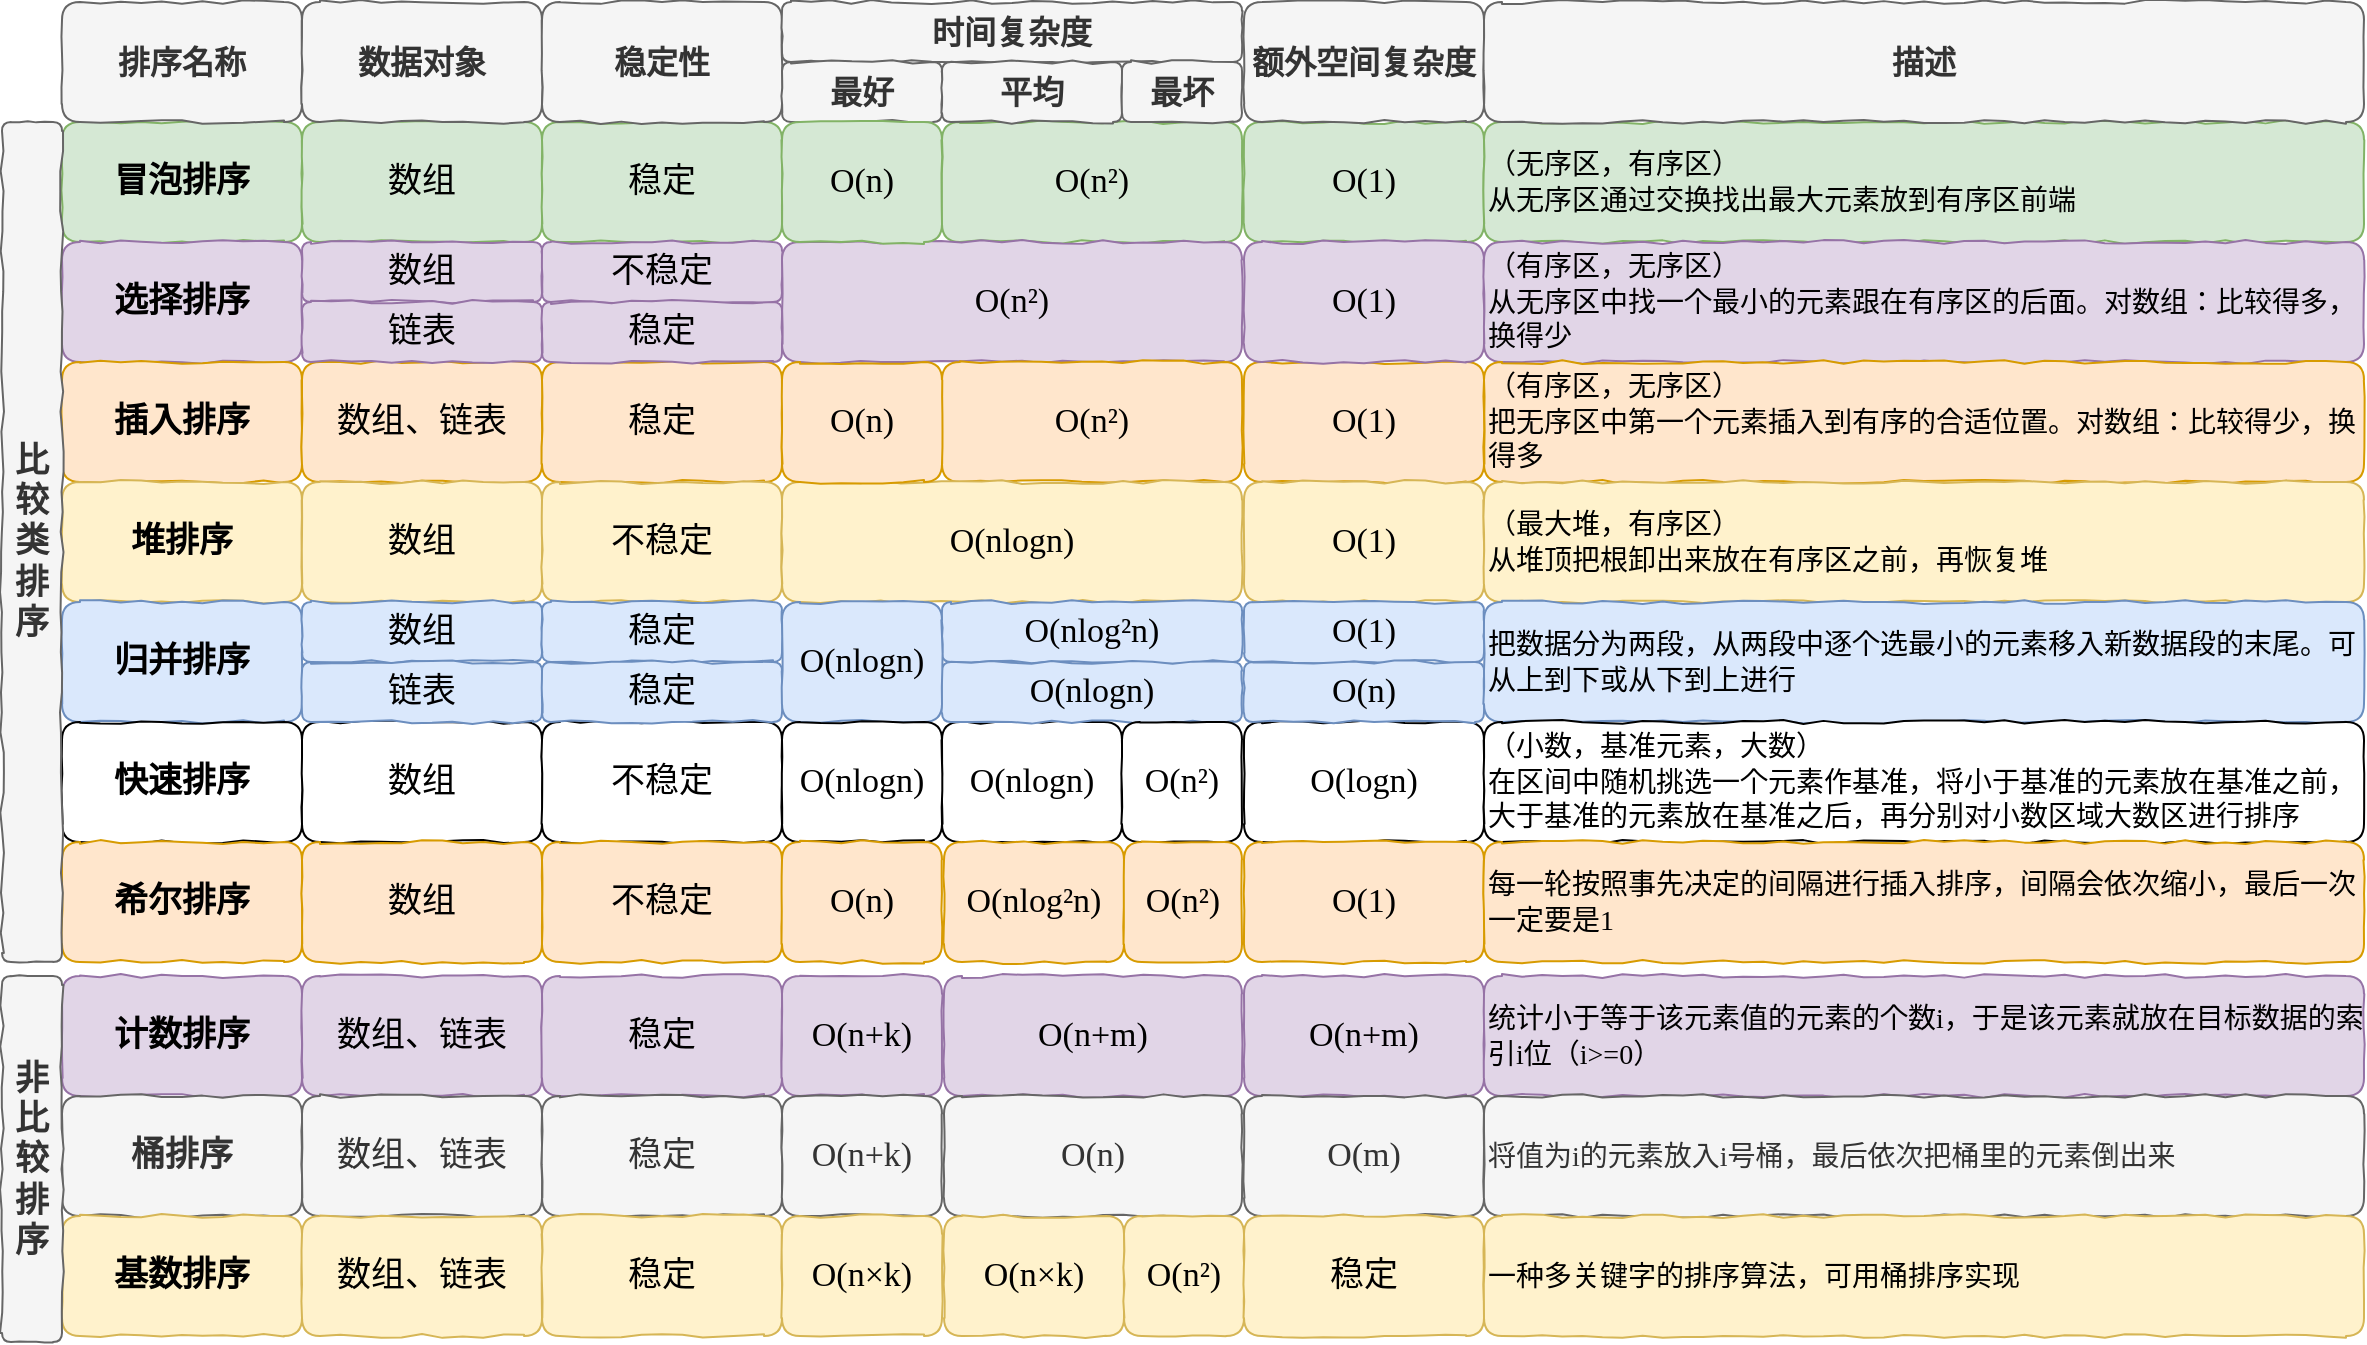 <mxfile version="14.5.1" type="device"><diagram id="xVH285wSVXMirmRZ-z-4" name="第 1 页"><mxGraphModel dx="1086" dy="806" grid="1" gridSize="10" guides="1" tooltips="1" connect="1" arrows="1" fold="1" page="1" pageScale="1" pageWidth="827" pageHeight="1169" math="0" shadow="0"><root><mxCell id="0"/><mxCell id="1" parent="0"/><mxCell id="cfHW7JqLvH7vje2t_njb-8" value="&lt;font style=&quot;font-size: 17px&quot; face=&quot;Comic Sans MS&quot;&gt;&lt;b&gt;冒泡排序&lt;/b&gt;&lt;/font&gt;" style="rounded=1;whiteSpace=wrap;html=1;comic=1;fillColor=#d5e8d4;strokeColor=#82b366;" parent="1" vertex="1"><mxGeometry x="220" y="420" width="120" height="60" as="geometry"/></mxCell><mxCell id="cfHW7JqLvH7vje2t_njb-15" value="&lt;font style=&quot;font-size: 17px&quot; face=&quot;Comic Sans MS&quot;&gt;&lt;b&gt;选择排序&lt;/b&gt;&lt;/font&gt;" style="rounded=1;whiteSpace=wrap;html=1;comic=1;fillColor=#e1d5e7;strokeColor=#9673a6;" parent="1" vertex="1"><mxGeometry x="220" y="480" width="120" height="60" as="geometry"/></mxCell><mxCell id="cfHW7JqLvH7vje2t_njb-16" value="&lt;font style=&quot;font-size: 17px&quot; face=&quot;Comic Sans MS&quot;&gt;&lt;b&gt;插入排序&lt;/b&gt;&lt;/font&gt;" style="rounded=1;whiteSpace=wrap;html=1;comic=1;fillColor=#ffe6cc;strokeColor=#d79b00;" parent="1" vertex="1"><mxGeometry x="220" y="540" width="120" height="60" as="geometry"/></mxCell><mxCell id="cfHW7JqLvH7vje2t_njb-17" value="&lt;font style=&quot;font-size: 17px&quot; face=&quot;Comic Sans MS&quot;&gt;&lt;b&gt;堆排序&lt;/b&gt;&lt;/font&gt;" style="rounded=1;whiteSpace=wrap;html=1;comic=1;fillColor=#fff2cc;strokeColor=#d6b656;" parent="1" vertex="1"><mxGeometry x="220" y="600" width="120" height="60" as="geometry"/></mxCell><mxCell id="cfHW7JqLvH7vje2t_njb-18" value="&lt;font style=&quot;font-size: 17px&quot; face=&quot;Comic Sans MS&quot;&gt;&lt;b&gt;归并排序&lt;/b&gt;&lt;/font&gt;" style="rounded=1;whiteSpace=wrap;html=1;comic=1;fillColor=#dae8fc;strokeColor=#6c8ebf;" parent="1" vertex="1"><mxGeometry x="220" y="660" width="120" height="60" as="geometry"/></mxCell><mxCell id="cfHW7JqLvH7vje2t_njb-19" value="&lt;font style=&quot;font-size: 17px&quot; face=&quot;Comic Sans MS&quot;&gt;&lt;b&gt;快速排序&lt;/b&gt;&lt;/font&gt;" style="rounded=1;whiteSpace=wrap;html=1;comic=1;" parent="1" vertex="1"><mxGeometry x="220" y="720" width="120" height="60" as="geometry"/></mxCell><mxCell id="cfHW7JqLvH7vje2t_njb-20" value="&lt;font style=&quot;font-size: 17px&quot; face=&quot;Comic Sans MS&quot;&gt;&lt;b&gt;希尔排序&lt;/b&gt;&lt;/font&gt;" style="rounded=1;whiteSpace=wrap;html=1;comic=1;fillColor=#ffe6cc;strokeColor=#d79b00;" parent="1" vertex="1"><mxGeometry x="220" y="780" width="120" height="60" as="geometry"/></mxCell><mxCell id="cfHW7JqLvH7vje2t_njb-21" value="&lt;font style=&quot;font-size: 17px&quot; face=&quot;Comic Sans MS&quot;&gt;&lt;b&gt;计数排序&lt;/b&gt;&lt;/font&gt;" style="rounded=1;whiteSpace=wrap;html=1;comic=1;fillColor=#e1d5e7;strokeColor=#9673a6;" parent="1" vertex="1"><mxGeometry x="220" y="847" width="120" height="60" as="geometry"/></mxCell><mxCell id="cfHW7JqLvH7vje2t_njb-22" value="&lt;font style=&quot;font-size: 17px&quot; face=&quot;Comic Sans MS&quot;&gt;&lt;b&gt;桶排序&lt;/b&gt;&lt;/font&gt;" style="rounded=1;whiteSpace=wrap;html=1;comic=1;fillColor=#f5f5f5;strokeColor=#666666;fontColor=#333333;" parent="1" vertex="1"><mxGeometry x="220" y="907" width="120" height="60" as="geometry"/></mxCell><mxCell id="cfHW7JqLvH7vje2t_njb-23" value="&lt;font style=&quot;font-size: 17px&quot; face=&quot;Comic Sans MS&quot;&gt;&lt;b&gt;基数排序&lt;/b&gt;&lt;/font&gt;" style="rounded=1;whiteSpace=wrap;html=1;comic=1;fillColor=#fff2cc;strokeColor=#d6b656;" parent="1" vertex="1"><mxGeometry x="220" y="967" width="120" height="60" as="geometry"/></mxCell><mxCell id="cfHW7JqLvH7vje2t_njb-24" value="&lt;font style=&quot;font-size: 17px&quot; face=&quot;Comic Sans MS&quot;&gt;&lt;span&gt;数组&lt;/span&gt;&lt;/font&gt;" style="rounded=1;whiteSpace=wrap;html=1;fillColor=#d5e8d4;strokeColor=#82b366;comic=1;fontStyle=0" parent="1" vertex="1"><mxGeometry x="340" y="420" width="120" height="60" as="geometry"/></mxCell><mxCell id="cfHW7JqLvH7vje2t_njb-25" value="&lt;font style=&quot;font-size: 17px&quot; face=&quot;Comic Sans MS&quot;&gt;&lt;span&gt;数组&lt;/span&gt;&lt;/font&gt;" style="rounded=1;whiteSpace=wrap;html=1;fillColor=#e1d5e7;strokeColor=#9673a6;comic=1;fontStyle=0" parent="1" vertex="1"><mxGeometry x="340" y="480" width="120" height="30" as="geometry"/></mxCell><mxCell id="cfHW7JqLvH7vje2t_njb-26" value="&lt;font style=&quot;font-size: 17px&quot; face=&quot;Comic Sans MS&quot;&gt;&lt;span&gt;数组、链表&lt;/span&gt;&lt;/font&gt;" style="rounded=1;whiteSpace=wrap;html=1;fillColor=#ffe6cc;strokeColor=#d79b00;comic=1;fontStyle=0" parent="1" vertex="1"><mxGeometry x="340" y="540" width="120" height="60" as="geometry"/></mxCell><mxCell id="cfHW7JqLvH7vje2t_njb-27" value="&lt;font style=&quot;font-size: 17px&quot; face=&quot;Comic Sans MS&quot;&gt;&lt;span&gt;数组&lt;/span&gt;&lt;/font&gt;" style="rounded=1;whiteSpace=wrap;html=1;fillColor=#fff2cc;strokeColor=#d6b656;comic=1;fontStyle=0" parent="1" vertex="1"><mxGeometry x="340" y="600" width="120" height="60" as="geometry"/></mxCell><mxCell id="cfHW7JqLvH7vje2t_njb-28" value="&lt;font style=&quot;font-size: 17px&quot; face=&quot;Comic Sans MS&quot;&gt;&lt;span&gt;数组&lt;/span&gt;&lt;/font&gt;" style="rounded=1;whiteSpace=wrap;html=1;fillColor=#dae8fc;strokeColor=#6c8ebf;comic=1;fontStyle=0" parent="1" vertex="1"><mxGeometry x="340" y="660" width="120" height="30" as="geometry"/></mxCell><mxCell id="cfHW7JqLvH7vje2t_njb-29" value="&lt;font style=&quot;font-size: 17px&quot; face=&quot;Comic Sans MS&quot;&gt;&lt;span&gt;数组&lt;/span&gt;&lt;/font&gt;" style="rounded=1;whiteSpace=wrap;html=1;comic=1;fontStyle=0" parent="1" vertex="1"><mxGeometry x="340" y="720" width="120" height="60" as="geometry"/></mxCell><mxCell id="cfHW7JqLvH7vje2t_njb-30" value="&lt;font style=&quot;font-size: 17px&quot; face=&quot;Comic Sans MS&quot;&gt;&lt;span&gt;数组&lt;/span&gt;&lt;/font&gt;" style="rounded=1;whiteSpace=wrap;html=1;fillColor=#ffe6cc;strokeColor=#d79b00;comic=1;fontStyle=0" parent="1" vertex="1"><mxGeometry x="340" y="780" width="120" height="60" as="geometry"/></mxCell><mxCell id="cfHW7JqLvH7vje2t_njb-31" value="&lt;span style=&quot;font-family: &amp;#34;comic sans ms&amp;#34; ; font-size: 17px&quot;&gt;数组、链表&lt;/span&gt;" style="rounded=1;whiteSpace=wrap;html=1;fillColor=#e1d5e7;strokeColor=#9673a6;comic=1;fontStyle=0" parent="1" vertex="1"><mxGeometry x="340" y="847" width="120" height="60" as="geometry"/></mxCell><mxCell id="cfHW7JqLvH7vje2t_njb-32" value="&lt;span style=&quot;font-family: &amp;#34;comic sans ms&amp;#34; ; font-size: 17px&quot;&gt;数组、链表&lt;/span&gt;" style="rounded=1;whiteSpace=wrap;html=1;fillColor=#f5f5f5;strokeColor=#666666;comic=1;fontStyle=0;fontColor=#333333;" parent="1" vertex="1"><mxGeometry x="340" y="907" width="120" height="60" as="geometry"/></mxCell><mxCell id="cfHW7JqLvH7vje2t_njb-33" value="&lt;span style=&quot;font-family: &amp;#34;comic sans ms&amp;#34; ; font-size: 17px&quot;&gt;数组、链表&lt;/span&gt;" style="rounded=1;whiteSpace=wrap;html=1;fillColor=#fff2cc;strokeColor=#d6b656;comic=1;fontStyle=0" parent="1" vertex="1"><mxGeometry x="340" y="967" width="120" height="60" as="geometry"/></mxCell><mxCell id="cfHW7JqLvH7vje2t_njb-34" value="&lt;font style=&quot;font-size: 17px&quot; face=&quot;Comic Sans MS&quot;&gt;&lt;span&gt;链表&lt;/span&gt;&lt;/font&gt;" style="rounded=1;whiteSpace=wrap;html=1;fillColor=#e1d5e7;strokeColor=#9673a6;comic=1;fontStyle=0" parent="1" vertex="1"><mxGeometry x="340" y="510" width="120" height="30" as="geometry"/></mxCell><mxCell id="cfHW7JqLvH7vje2t_njb-35" value="&lt;font style=&quot;font-size: 17px&quot; face=&quot;Comic Sans MS&quot;&gt;&lt;span&gt;链表&lt;/span&gt;&lt;/font&gt;" style="rounded=1;whiteSpace=wrap;html=1;fillColor=#dae8fc;strokeColor=#6c8ebf;comic=1;fontStyle=0" parent="1" vertex="1"><mxGeometry x="340" y="690" width="120" height="30" as="geometry"/></mxCell><mxCell id="cfHW7JqLvH7vje2t_njb-36" value="&lt;font style=&quot;font-size: 17px&quot; face=&quot;Comic Sans MS&quot;&gt;&lt;span&gt;稳定&lt;/span&gt;&lt;/font&gt;" style="rounded=1;whiteSpace=wrap;html=1;fillColor=#d5e8d4;strokeColor=#82b366;comic=1;fontStyle=0" parent="1" vertex="1"><mxGeometry x="460" y="420" width="120" height="60" as="geometry"/></mxCell><mxCell id="cfHW7JqLvH7vje2t_njb-37" value="&lt;font style=&quot;font-size: 17px&quot; face=&quot;Comic Sans MS&quot;&gt;&lt;span&gt;不稳定&lt;/span&gt;&lt;/font&gt;" style="rounded=1;whiteSpace=wrap;html=1;fillColor=#e1d5e7;strokeColor=#9673a6;comic=1;fontStyle=0" parent="1" vertex="1"><mxGeometry x="460" y="480" width="120" height="30" as="geometry"/></mxCell><mxCell id="cfHW7JqLvH7vje2t_njb-38" value="&lt;span style=&quot;font-family: &amp;#34;comic sans ms&amp;#34; ; font-size: 17px&quot;&gt;稳定&lt;/span&gt;" style="rounded=1;whiteSpace=wrap;html=1;fillColor=#ffe6cc;strokeColor=#d79b00;comic=1;fontStyle=0" parent="1" vertex="1"><mxGeometry x="460" y="540" width="120" height="60" as="geometry"/></mxCell><mxCell id="cfHW7JqLvH7vje2t_njb-39" value="&lt;span style=&quot;font-family: &amp;#34;comic sans ms&amp;#34; ; font-size: 17px&quot;&gt;不稳定&lt;/span&gt;" style="rounded=1;whiteSpace=wrap;html=1;fillColor=#fff2cc;strokeColor=#d6b656;comic=1;fontStyle=0" parent="1" vertex="1"><mxGeometry x="460" y="600" width="120" height="60" as="geometry"/></mxCell><mxCell id="cfHW7JqLvH7vje2t_njb-40" value="&lt;span style=&quot;font-family: &amp;#34;comic sans ms&amp;#34; ; font-size: 17px&quot;&gt;稳定&lt;/span&gt;" style="rounded=1;whiteSpace=wrap;html=1;fillColor=#dae8fc;strokeColor=#6c8ebf;comic=1;fontStyle=0" parent="1" vertex="1"><mxGeometry x="460" y="660" width="120" height="30" as="geometry"/></mxCell><mxCell id="cfHW7JqLvH7vje2t_njb-41" value="&lt;span style=&quot;font-family: &amp;#34;comic sans ms&amp;#34; ; font-size: 17px&quot;&gt;不稳定&lt;/span&gt;" style="rounded=1;whiteSpace=wrap;html=1;comic=1;fontStyle=0" parent="1" vertex="1"><mxGeometry x="460" y="720" width="120" height="60" as="geometry"/></mxCell><mxCell id="cfHW7JqLvH7vje2t_njb-42" value="&lt;span style=&quot;font-family: &amp;#34;comic sans ms&amp;#34; ; font-size: 17px&quot;&gt;不稳定&lt;/span&gt;" style="rounded=1;whiteSpace=wrap;html=1;fillColor=#ffe6cc;strokeColor=#d79b00;comic=1;fontStyle=0" parent="1" vertex="1"><mxGeometry x="460" y="780" width="120" height="60" as="geometry"/></mxCell><mxCell id="cfHW7JqLvH7vje2t_njb-43" value="&lt;span style=&quot;font-family: &amp;#34;comic sans ms&amp;#34; ; font-size: 17px&quot;&gt;稳定&lt;/span&gt;" style="rounded=1;whiteSpace=wrap;html=1;fillColor=#e1d5e7;strokeColor=#9673a6;comic=1;fontStyle=0" parent="1" vertex="1"><mxGeometry x="460" y="847" width="120" height="60" as="geometry"/></mxCell><mxCell id="cfHW7JqLvH7vje2t_njb-44" value="&lt;span style=&quot;font-family: &amp;#34;comic sans ms&amp;#34; ; font-size: 17px&quot;&gt;稳定&lt;/span&gt;" style="rounded=1;whiteSpace=wrap;html=1;fillColor=#f5f5f5;strokeColor=#666666;comic=1;fontStyle=0;fontColor=#333333;" parent="1" vertex="1"><mxGeometry x="460" y="907" width="120" height="60" as="geometry"/></mxCell><mxCell id="cfHW7JqLvH7vje2t_njb-45" value="&lt;span style=&quot;font-family: &amp;#34;comic sans ms&amp;#34; ; font-size: 17px&quot;&gt;稳定&lt;/span&gt;" style="rounded=1;whiteSpace=wrap;html=1;fillColor=#fff2cc;strokeColor=#d6b656;comic=1;fontStyle=0" parent="1" vertex="1"><mxGeometry x="460" y="967" width="120" height="60" as="geometry"/></mxCell><mxCell id="cfHW7JqLvH7vje2t_njb-46" value="&lt;font style=&quot;font-size: 17px&quot; face=&quot;Comic Sans MS&quot;&gt;&lt;span&gt;稳定&lt;/span&gt;&lt;/font&gt;" style="rounded=1;whiteSpace=wrap;html=1;fillColor=#e1d5e7;strokeColor=#9673a6;comic=1;fontStyle=0" parent="1" vertex="1"><mxGeometry x="460" y="510" width="120" height="30" as="geometry"/></mxCell><mxCell id="cfHW7JqLvH7vje2t_njb-47" value="&lt;span style=&quot;font-family: &amp;#34;comic sans ms&amp;#34; ; font-size: 17px&quot;&gt;稳定&lt;/span&gt;" style="rounded=1;whiteSpace=wrap;html=1;fillColor=#dae8fc;strokeColor=#6c8ebf;comic=1;fontStyle=0" parent="1" vertex="1"><mxGeometry x="460" y="690" width="120" height="30" as="geometry"/></mxCell><mxCell id="cfHW7JqLvH7vje2t_njb-48" value="&lt;font style=&quot;font-size: 17px&quot; face=&quot;Comic Sans MS&quot;&gt;&lt;span&gt;O(n²)&lt;/span&gt;&lt;/font&gt;" style="rounded=1;whiteSpace=wrap;html=1;fillColor=#d5e8d4;strokeColor=#82b366;comic=1;fontStyle=0" parent="1" vertex="1"><mxGeometry x="660" y="420" width="150" height="60" as="geometry"/></mxCell><mxCell id="cfHW7JqLvH7vje2t_njb-49" value="&lt;span style=&quot;font-family: &amp;#34;comic sans ms&amp;#34; ; font-size: 17px&quot;&gt;O(n²)&lt;/span&gt;" style="rounded=1;whiteSpace=wrap;html=1;fillColor=#e1d5e7;strokeColor=#9673a6;comic=1;fontStyle=0" parent="1" vertex="1"><mxGeometry x="580" y="480" width="230" height="60" as="geometry"/></mxCell><mxCell id="cfHW7JqLvH7vje2t_njb-50" value="&lt;span style=&quot;font-family: &amp;#34;comic sans ms&amp;#34; ; font-size: 17px&quot;&gt;O(n²)&lt;/span&gt;" style="rounded=1;whiteSpace=wrap;html=1;fillColor=#ffe6cc;strokeColor=#d79b00;comic=1;fontStyle=0" parent="1" vertex="1"><mxGeometry x="660" y="540" width="150" height="60" as="geometry"/></mxCell><mxCell id="cfHW7JqLvH7vje2t_njb-51" value="&lt;span style=&quot;font-family: &amp;#34;comic sans ms&amp;#34; ; font-size: 17px&quot;&gt;O(nlogn)&lt;/span&gt;" style="rounded=1;whiteSpace=wrap;html=1;fillColor=#fff2cc;strokeColor=#d6b656;comic=1;fontStyle=0" parent="1" vertex="1"><mxGeometry x="580" y="600" width="230" height="60" as="geometry"/></mxCell><mxCell id="cfHW7JqLvH7vje2t_njb-53" value="&lt;span style=&quot;font-family: &amp;#34;comic sans ms&amp;#34; ; font-size: 17px&quot;&gt;O(nlogn)&lt;/span&gt;" style="rounded=1;whiteSpace=wrap;html=1;comic=1;fontStyle=0" parent="1" vertex="1"><mxGeometry x="660" y="720" width="90" height="60" as="geometry"/></mxCell><mxCell id="cfHW7JqLvH7vje2t_njb-55" value="&lt;span style=&quot;font-family: &amp;#34;comic sans ms&amp;#34; ; font-size: 17px&quot;&gt;O(n+m)&lt;/span&gt;" style="rounded=1;whiteSpace=wrap;html=1;fillColor=#e1d5e7;strokeColor=#9673a6;comic=1;fontStyle=0" parent="1" vertex="1"><mxGeometry x="661" y="847" width="149" height="60" as="geometry"/></mxCell><mxCell id="cfHW7JqLvH7vje2t_njb-56" value="&lt;span style=&quot;font-family: &amp;#34;comic sans ms&amp;#34; ; font-size: 17px&quot;&gt;O(n)&lt;/span&gt;" style="rounded=1;whiteSpace=wrap;html=1;fillColor=#f5f5f5;strokeColor=#666666;comic=1;fontStyle=0;fontColor=#333333;" parent="1" vertex="1"><mxGeometry x="661" y="907" width="149" height="60" as="geometry"/></mxCell><mxCell id="cfHW7JqLvH7vje2t_njb-57" value="&lt;span style=&quot;font-family: &amp;#34;comic sans ms&amp;#34; ; font-size: 17px&quot;&gt;O(&lt;/span&gt;&lt;span style=&quot;font-family: &amp;#34;comic sans ms&amp;#34; ; font-size: 17px&quot;&gt;n&lt;/span&gt;&lt;span style=&quot;font-family: &amp;#34;comic sans ms&amp;#34; ; font-size: 17px&quot;&gt;×&lt;/span&gt;&lt;span style=&quot;font-family: &amp;#34;comic sans ms&amp;#34; ; font-size: 17px&quot;&gt;k&lt;/span&gt;&lt;span style=&quot;font-family: &amp;#34;comic sans ms&amp;#34; ; font-size: 17px&quot;&gt;)&lt;/span&gt;" style="rounded=1;whiteSpace=wrap;html=1;fillColor=#fff2cc;strokeColor=#d6b656;comic=1;fontStyle=0" parent="1" vertex="1"><mxGeometry x="661" y="967" width="90" height="60" as="geometry"/></mxCell><mxCell id="cfHW7JqLvH7vje2t_njb-58" value="&lt;span style=&quot;font-family: &amp;#34;comic sans ms&amp;#34; ; font-size: 17px&quot;&gt;O(nlog²n)&lt;/span&gt;" style="rounded=1;whiteSpace=wrap;html=1;fillColor=#dae8fc;strokeColor=#6c8ebf;comic=1;fontStyle=0" parent="1" vertex="1"><mxGeometry x="660" y="660" width="150" height="30" as="geometry"/></mxCell><mxCell id="cfHW7JqLvH7vje2t_njb-59" value="&lt;span style=&quot;font-family: &amp;#34;comic sans ms&amp;#34; ; font-size: 17px&quot;&gt;O(nlogn)&lt;/span&gt;" style="rounded=1;whiteSpace=wrap;html=1;fillColor=#dae8fc;strokeColor=#6c8ebf;comic=1;fontStyle=0" parent="1" vertex="1"><mxGeometry x="660" y="690" width="150" height="30" as="geometry"/></mxCell><mxCell id="cfHW7JqLvH7vje2t_njb-60" value="&lt;span style=&quot;font-family: &amp;#34;comic sans ms&amp;#34; ; font-size: 17px&quot;&gt;O(n²)&lt;/span&gt;" style="rounded=1;whiteSpace=wrap;html=1;comic=1;fontStyle=0" parent="1" vertex="1"><mxGeometry x="750" y="720" width="60" height="60" as="geometry"/></mxCell><mxCell id="cfHW7JqLvH7vje2t_njb-61" value="&lt;span style=&quot;font-family: &amp;#34;comic sans ms&amp;#34; ; font-size: 17px&quot;&gt;O(nlog²n)&lt;/span&gt;" style="rounded=1;whiteSpace=wrap;html=1;fillColor=#ffe6cc;strokeColor=#d79b00;comic=1;fontStyle=0" parent="1" vertex="1"><mxGeometry x="661" y="780" width="90" height="60" as="geometry"/></mxCell><mxCell id="cfHW7JqLvH7vje2t_njb-62" value="&lt;span style=&quot;font-family: &amp;#34;comic sans ms&amp;#34; ; font-size: 17px&quot;&gt;O(n²)&lt;/span&gt;" style="rounded=1;whiteSpace=wrap;html=1;fillColor=#ffe6cc;strokeColor=#d79b00;comic=1;fontStyle=0" parent="1" vertex="1"><mxGeometry x="751" y="780" width="59" height="60" as="geometry"/></mxCell><mxCell id="cfHW7JqLvH7vje2t_njb-63" value="&lt;span style=&quot;font-family: &amp;#34;comic sans ms&amp;#34; ; font-size: 17px&quot;&gt;O(n²)&lt;/span&gt;" style="rounded=1;whiteSpace=wrap;html=1;fillColor=#fff2cc;strokeColor=#d6b656;comic=1;fontStyle=0" parent="1" vertex="1"><mxGeometry x="751" y="967" width="60" height="60" as="geometry"/></mxCell><mxCell id="cfHW7JqLvH7vje2t_njb-64" value="&lt;font face=&quot;Comic Sans MS&quot; style=&quot;font-size: 16px;&quot;&gt;&lt;span style=&quot;font-size: 16px;&quot;&gt;&lt;span style=&quot;font-size: 16px;&quot;&gt;排序名称&lt;/span&gt;&lt;/span&gt;&lt;/font&gt;" style="rounded=1;whiteSpace=wrap;html=1;fillColor=#f5f5f5;strokeColor=#666666;comic=1;fontStyle=1;fontSize=16;fontColor=#333333;" parent="1" vertex="1"><mxGeometry x="220" y="360" width="120" height="60" as="geometry"/></mxCell><mxCell id="cfHW7JqLvH7vje2t_njb-65" value="&lt;font style=&quot;font-size: 16px;&quot; face=&quot;Comic Sans MS&quot;&gt;&lt;span style=&quot;font-size: 16px;&quot;&gt;数据对象&lt;/span&gt;&lt;/font&gt;" style="rounded=1;whiteSpace=wrap;html=1;fillColor=#f5f5f5;strokeColor=#666666;comic=1;fontStyle=1;fontSize=16;fontColor=#333333;" parent="1" vertex="1"><mxGeometry x="340" y="360" width="120" height="60" as="geometry"/></mxCell><mxCell id="cfHW7JqLvH7vje2t_njb-66" value="&lt;font style=&quot;font-size: 16px;&quot; face=&quot;Comic Sans MS&quot;&gt;&lt;span style=&quot;font-size: 16px;&quot;&gt;稳定性&lt;/span&gt;&lt;/font&gt;" style="rounded=1;whiteSpace=wrap;html=1;fillColor=#f5f5f5;strokeColor=#666666;comic=1;fontStyle=1;fontSize=16;fontColor=#333333;" parent="1" vertex="1"><mxGeometry x="460" y="360" width="120" height="60" as="geometry"/></mxCell><mxCell id="cfHW7JqLvH7vje2t_njb-67" value="&lt;font style=&quot;font-size: 16px;&quot; face=&quot;Comic Sans MS&quot;&gt;&lt;span style=&quot;font-size: 16px;&quot;&gt;时间复杂度&lt;/span&gt;&lt;/font&gt;" style="rounded=1;whiteSpace=wrap;html=1;fillColor=#f5f5f5;strokeColor=#666666;comic=1;fontStyle=1;fontSize=16;fontColor=#333333;" parent="1" vertex="1"><mxGeometry x="580" y="360" width="230" height="30" as="geometry"/></mxCell><mxCell id="cfHW7JqLvH7vje2t_njb-68" value="&lt;font face=&quot;Comic Sans MS&quot; style=&quot;font-size: 16px;&quot;&gt;&lt;span style=&quot;font-size: 16px;&quot;&gt;最好&lt;/span&gt;&lt;/font&gt;" style="rounded=1;whiteSpace=wrap;html=1;fillColor=#f5f5f5;strokeColor=#666666;comic=1;fontStyle=1;fontSize=16;fontColor=#333333;" parent="1" vertex="1"><mxGeometry x="580" y="390" width="80" height="30" as="geometry"/></mxCell><mxCell id="cfHW7JqLvH7vje2t_njb-69" value="&lt;font face=&quot;Comic Sans MS&quot; style=&quot;font-size: 16px;&quot;&gt;&lt;span style=&quot;font-size: 16px;&quot;&gt;平均&lt;/span&gt;&lt;/font&gt;" style="rounded=1;whiteSpace=wrap;html=1;fillColor=#f5f5f5;strokeColor=#666666;comic=1;fontStyle=1;fontSize=16;fontColor=#333333;" parent="1" vertex="1"><mxGeometry x="660" y="390" width="90" height="30" as="geometry"/></mxCell><mxCell id="cfHW7JqLvH7vje2t_njb-70" value="&lt;font face=&quot;Comic Sans MS&quot; style=&quot;font-size: 16px;&quot;&gt;&lt;span style=&quot;font-size: 16px;&quot;&gt;最坏&lt;/span&gt;&lt;/font&gt;" style="rounded=1;whiteSpace=wrap;html=1;fillColor=#f5f5f5;strokeColor=#666666;comic=1;fontStyle=1;fontSize=16;fontColor=#333333;" parent="1" vertex="1"><mxGeometry x="750" y="390" width="60" height="30" as="geometry"/></mxCell><mxCell id="cfHW7JqLvH7vje2t_njb-72" value="&lt;span style=&quot;font-family: &amp;#34;comic sans ms&amp;#34; ; font-size: 17px&quot;&gt;O(1)&lt;/span&gt;" style="rounded=1;whiteSpace=wrap;html=1;fillColor=#d5e8d4;strokeColor=#82b366;comic=1;fontStyle=0" parent="1" vertex="1"><mxGeometry x="811" y="420" width="120" height="60" as="geometry"/></mxCell><mxCell id="cfHW7JqLvH7vje2t_njb-74" value="&lt;span style=&quot;font-family: &amp;#34;comic sans ms&amp;#34; ; font-size: 17px&quot;&gt;O(1)&lt;/span&gt;" style="rounded=1;whiteSpace=wrap;html=1;fillColor=#ffe6cc;strokeColor=#d79b00;comic=1;fontStyle=0" parent="1" vertex="1"><mxGeometry x="811" y="540" width="120" height="60" as="geometry"/></mxCell><mxCell id="cfHW7JqLvH7vje2t_njb-75" value="&lt;span style=&quot;font-family: &amp;#34;comic sans ms&amp;#34; ; font-size: 17px&quot;&gt;O(1)&lt;/span&gt;" style="rounded=1;whiteSpace=wrap;html=1;fillColor=#fff2cc;strokeColor=#d6b656;comic=1;fontStyle=0" parent="1" vertex="1"><mxGeometry x="811" y="600" width="120" height="60" as="geometry"/></mxCell><mxCell id="cfHW7JqLvH7vje2t_njb-76" value="&lt;span style=&quot;font-family: &amp;#34;comic sans ms&amp;#34; ; font-size: 17px&quot;&gt;O(1)&lt;/span&gt;" style="rounded=1;whiteSpace=wrap;html=1;fillColor=#dae8fc;strokeColor=#6c8ebf;comic=1;fontStyle=0" parent="1" vertex="1"><mxGeometry x="811" y="660" width="120" height="30" as="geometry"/></mxCell><mxCell id="cfHW7JqLvH7vje2t_njb-77" value="&lt;span style=&quot;font-family: &amp;#34;comic sans ms&amp;#34; ; font-size: 17px&quot;&gt;O(logn)&lt;/span&gt;" style="rounded=1;whiteSpace=wrap;html=1;comic=1;fontStyle=0" parent="1" vertex="1"><mxGeometry x="811" y="720" width="120" height="60" as="geometry"/></mxCell><mxCell id="cfHW7JqLvH7vje2t_njb-78" value="&lt;span style=&quot;font-family: &amp;#34;comic sans ms&amp;#34; ; font-size: 17px&quot;&gt;O(1)&lt;/span&gt;" style="rounded=1;whiteSpace=wrap;html=1;fillColor=#ffe6cc;strokeColor=#d79b00;comic=1;fontStyle=0" parent="1" vertex="1"><mxGeometry x="811" y="780" width="120" height="60" as="geometry"/></mxCell><mxCell id="cfHW7JqLvH7vje2t_njb-79" value="&lt;span style=&quot;font-family: &amp;#34;comic sans ms&amp;#34; ; font-size: 17px&quot;&gt;O(n+m)&lt;/span&gt;" style="rounded=1;whiteSpace=wrap;html=1;fillColor=#e1d5e7;strokeColor=#9673a6;comic=1;fontStyle=0" parent="1" vertex="1"><mxGeometry x="811" y="847" width="120" height="60" as="geometry"/></mxCell><mxCell id="cfHW7JqLvH7vje2t_njb-80" value="&lt;span style=&quot;font-family: &amp;#34;comic sans ms&amp;#34; ; font-size: 17px&quot;&gt;O(m)&lt;/span&gt;" style="rounded=1;whiteSpace=wrap;html=1;fillColor=#f5f5f5;strokeColor=#666666;comic=1;fontStyle=0;fontColor=#333333;" parent="1" vertex="1"><mxGeometry x="811" y="907" width="120" height="60" as="geometry"/></mxCell><mxCell id="cfHW7JqLvH7vje2t_njb-81" value="&lt;span style=&quot;font-family: &amp;#34;comic sans ms&amp;#34; ; font-size: 17px&quot;&gt;稳定&lt;/span&gt;" style="rounded=1;whiteSpace=wrap;html=1;fillColor=#fff2cc;strokeColor=#d6b656;comic=1;fontStyle=0" parent="1" vertex="1"><mxGeometry x="811" y="967" width="120" height="60" as="geometry"/></mxCell><mxCell id="cfHW7JqLvH7vje2t_njb-83" value="&lt;span style=&quot;font-family: &amp;#34;comic sans ms&amp;#34; ; font-size: 17px&quot;&gt;O(n)&lt;/span&gt;" style="rounded=1;whiteSpace=wrap;html=1;fillColor=#dae8fc;strokeColor=#6c8ebf;comic=1;fontStyle=0" parent="1" vertex="1"><mxGeometry x="811" y="690" width="120" height="30" as="geometry"/></mxCell><mxCell id="cfHW7JqLvH7vje2t_njb-84" value="&lt;font face=&quot;Comic Sans MS&quot; style=&quot;font-size: 16px;&quot;&gt;&lt;span style=&quot;font-size: 16px;&quot;&gt;额外空间复杂度&lt;/span&gt;&lt;/font&gt;" style="rounded=1;whiteSpace=wrap;html=1;fillColor=#f5f5f5;strokeColor=#666666;comic=1;fontStyle=1;fontSize=16;fontColor=#333333;" parent="1" vertex="1"><mxGeometry x="811" y="360" width="120" height="60" as="geometry"/></mxCell><mxCell id="cfHW7JqLvH7vje2t_njb-85" value="&lt;span style=&quot;font-family: &amp;#34;comic sans ms&amp;#34; ; font-size: 17px&quot;&gt;O(1)&lt;/span&gt;" style="rounded=1;whiteSpace=wrap;html=1;fillColor=#e1d5e7;strokeColor=#9673a6;comic=1;fontStyle=0" parent="1" vertex="1"><mxGeometry x="811" y="480" width="120" height="60" as="geometry"/></mxCell><mxCell id="cfHW7JqLvH7vje2t_njb-86" value="&lt;span style=&quot;font-family: &amp;#34;comic sans ms&amp;#34; ; font-size: 17px&quot;&gt;O(n)&lt;/span&gt;" style="rounded=1;whiteSpace=wrap;html=1;fillColor=#d5e8d4;strokeColor=#82b366;comic=1;fontStyle=0" parent="1" vertex="1"><mxGeometry x="580" y="420" width="80" height="60" as="geometry"/></mxCell><mxCell id="cfHW7JqLvH7vje2t_njb-89" value="&lt;span style=&quot;font-family: &amp;#34;comic sans ms&amp;#34; ; font-size: 17px&quot;&gt;O(n)&lt;/span&gt;" style="rounded=1;whiteSpace=wrap;html=1;fillColor=#ffe6cc;strokeColor=#d79b00;comic=1;fontStyle=0" parent="1" vertex="1"><mxGeometry x="580" y="540" width="80" height="60" as="geometry"/></mxCell><mxCell id="cfHW7JqLvH7vje2t_njb-91" value="&lt;span style=&quot;font-family: &amp;#34;comic sans ms&amp;#34; ; font-size: 17px&quot;&gt;O(nlogn)&lt;/span&gt;" style="rounded=1;whiteSpace=wrap;html=1;fillColor=#dae8fc;strokeColor=#6c8ebf;comic=1;fontStyle=0" parent="1" vertex="1"><mxGeometry x="580" y="660" width="80" height="60" as="geometry"/></mxCell><mxCell id="cfHW7JqLvH7vje2t_njb-92" value="&lt;span style=&quot;font-family: &amp;#34;comic sans ms&amp;#34; ; font-size: 17px&quot;&gt;O(nlogn)&lt;/span&gt;" style="rounded=1;whiteSpace=wrap;html=1;comic=1;fontStyle=0" parent="1" vertex="1"><mxGeometry x="580" y="720" width="80" height="60" as="geometry"/></mxCell><mxCell id="cfHW7JqLvH7vje2t_njb-93" value="&lt;span style=&quot;font-family: &amp;#34;comic sans ms&amp;#34; ; font-size: 17px&quot;&gt;O(n)&lt;/span&gt;" style="rounded=1;whiteSpace=wrap;html=1;fillColor=#ffe6cc;strokeColor=#d79b00;comic=1;fontStyle=0" parent="1" vertex="1"><mxGeometry x="580" y="780" width="80" height="60" as="geometry"/></mxCell><mxCell id="cfHW7JqLvH7vje2t_njb-94" value="&lt;span style=&quot;font-family: &amp;#34;comic sans ms&amp;#34; ; font-size: 17px&quot;&gt;O(n+k)&lt;/span&gt;" style="rounded=1;whiteSpace=wrap;html=1;fillColor=#e1d5e7;strokeColor=#9673a6;comic=1;fontStyle=0" parent="1" vertex="1"><mxGeometry x="580" y="847" width="80" height="60" as="geometry"/></mxCell><mxCell id="cfHW7JqLvH7vje2t_njb-95" value="&lt;span style=&quot;font-family: &amp;#34;comic sans ms&amp;#34; ; font-size: 17px&quot;&gt;O(n+k)&lt;/span&gt;" style="rounded=1;whiteSpace=wrap;html=1;fillColor=#f5f5f5;strokeColor=#666666;comic=1;fontStyle=0;fontColor=#333333;" parent="1" vertex="1"><mxGeometry x="580" y="907" width="80" height="60" as="geometry"/></mxCell><mxCell id="cfHW7JqLvH7vje2t_njb-96" value="&lt;span style=&quot;font-family: &amp;#34;comic sans ms&amp;#34; ; font-size: 17px&quot;&gt;O(n×k)&lt;/span&gt;" style="rounded=1;whiteSpace=wrap;html=1;fillColor=#fff2cc;strokeColor=#d6b656;comic=1;fontStyle=0" parent="1" vertex="1"><mxGeometry x="580" y="967" width="80" height="60" as="geometry"/></mxCell><mxCell id="cfHW7JqLvH7vje2t_njb-97" value="&lt;font style=&quot;font-size: 14px;&quot; face=&quot;Comic Sans MS&quot;&gt;&lt;span style=&quot;font-size: 14px;&quot;&gt;（无序区，有序区）&lt;br style=&quot;font-size: 14px;&quot;&gt;从无序区通过交换找出最大元素放到有序区前端&lt;br style=&quot;font-size: 14px;&quot;&gt;&lt;/span&gt;&lt;/font&gt;" style="rounded=1;whiteSpace=wrap;html=1;fillColor=#d5e8d4;strokeColor=#82b366;comic=1;fontStyle=0;fontSize=14;align=left;" parent="1" vertex="1"><mxGeometry x="931" y="420" width="440" height="60" as="geometry"/></mxCell><mxCell id="cfHW7JqLvH7vje2t_njb-98" value="&lt;span style=&quot;font-family: &amp;quot;comic sans ms&amp;quot;; font-size: 14px;&quot;&gt;（有序区，无序区）&lt;/span&gt;&lt;br style=&quot;font-family: &amp;quot;comic sans ms&amp;quot;; font-size: 14px;&quot;&gt;&lt;span style=&quot;font-family: &amp;quot;comic sans ms&amp;quot;; font-size: 14px;&quot;&gt;从无序区中找一个最小的元素跟在有序区的后面。对数组：比较得多，换得少&lt;/span&gt;" style="rounded=1;whiteSpace=wrap;html=1;fillColor=#e1d5e7;strokeColor=#9673a6;comic=1;fontStyle=0;fontSize=14;align=left;" parent="1" vertex="1"><mxGeometry x="931" y="480" width="440" height="60" as="geometry"/></mxCell><mxCell id="cfHW7JqLvH7vje2t_njb-99" value="&lt;span style=&quot;font-family: &amp;quot;comic sans ms&amp;quot;; font-size: 14px;&quot;&gt;（有序区，无序区）&lt;/span&gt;&lt;br style=&quot;font-family: &amp;quot;comic sans ms&amp;quot;; font-size: 14px;&quot;&gt;&lt;span style=&quot;font-family: &amp;quot;comic sans ms&amp;quot;; font-size: 14px;&quot;&gt;把无序区中第一个元素插入到有序的合适位置。对数组：比较得少，换得多&lt;/span&gt;" style="rounded=1;whiteSpace=wrap;html=1;fillColor=#ffe6cc;strokeColor=#d79b00;comic=1;fontStyle=0;fontSize=14;align=left;" parent="1" vertex="1"><mxGeometry x="931" y="540" width="440" height="60" as="geometry"/></mxCell><mxCell id="cfHW7JqLvH7vje2t_njb-100" value="&lt;span style=&quot;font-family: &amp;quot;comic sans ms&amp;quot;; font-size: 14px;&quot;&gt;（最大堆，有序区）&lt;/span&gt;&lt;br style=&quot;font-family: &amp;quot;comic sans ms&amp;quot;; font-size: 14px;&quot;&gt;&lt;font face=&quot;comic sans ms&quot; style=&quot;font-size: 14px;&quot;&gt;从堆顶把根卸出来放在有序区之前，再恢复堆&lt;/font&gt;" style="rounded=1;whiteSpace=wrap;html=1;fillColor=#fff2cc;strokeColor=#d6b656;comic=1;fontStyle=0;fontSize=14;align=left;" parent="1" vertex="1"><mxGeometry x="931" y="600" width="440" height="60" as="geometry"/></mxCell><mxCell id="cfHW7JqLvH7vje2t_njb-101" value="&lt;font face=&quot;Comic Sans MS&quot; style=&quot;font-size: 14px;&quot;&gt;把数据分为两段，从两段中逐个选最小的元素移入新数据段的末尾。可从上到下或从下到上进行&lt;/font&gt;" style="rounded=1;whiteSpace=wrap;html=1;fillColor=#dae8fc;strokeColor=#6c8ebf;comic=1;fontStyle=0;fontSize=14;align=left;" parent="1" vertex="1"><mxGeometry x="931" y="660" width="440" height="60" as="geometry"/></mxCell><mxCell id="cfHW7JqLvH7vje2t_njb-102" value="&lt;font face=&quot;Comic Sans MS&quot; style=&quot;font-size: 14px;&quot;&gt;（小数，基准元素，大数）&lt;br style=&quot;font-size: 14px;&quot;&gt;在区间中随机挑选一个元素作基准，将小于基准的元素放在基准之前，大于基准的元素放在基准之后，再分别对小数区域大数区进行排序&lt;br style=&quot;font-size: 14px;&quot;&gt;&lt;/font&gt;" style="rounded=1;whiteSpace=wrap;html=1;comic=1;fontStyle=0;fontSize=14;align=left;" parent="1" vertex="1"><mxGeometry x="931" y="720" width="440" height="60" as="geometry"/></mxCell><mxCell id="cfHW7JqLvH7vje2t_njb-103" value="&lt;font style=&quot;font-size: 14px;&quot; face=&quot;Comic Sans MS&quot;&gt;&lt;span style=&quot;font-size: 14px;&quot;&gt;每一轮按照事先决定的间隔进行插入排序，间隔会依次缩小，最后一次一定要是1&lt;/span&gt;&lt;/font&gt;" style="rounded=1;whiteSpace=wrap;html=1;fillColor=#ffe6cc;strokeColor=#d79b00;comic=1;fontStyle=0;fontSize=14;align=left;" parent="1" vertex="1"><mxGeometry x="931" y="780" width="440" height="60" as="geometry"/></mxCell><mxCell id="cfHW7JqLvH7vje2t_njb-104" value="&lt;font style=&quot;font-size: 14px;&quot; face=&quot;Comic Sans MS&quot;&gt;&lt;span style=&quot;font-size: 14px;&quot;&gt;统计小于等于该元素值的元素的个数i，于是该元素就放在目标数据的索引i位（i&amp;gt;=0）&lt;/span&gt;&lt;/font&gt;" style="rounded=1;whiteSpace=wrap;html=1;fillColor=#e1d5e7;strokeColor=#9673a6;comic=1;fontStyle=0;fontSize=14;align=left;" parent="1" vertex="1"><mxGeometry x="931" y="847" width="440" height="60" as="geometry"/></mxCell><mxCell id="cfHW7JqLvH7vje2t_njb-105" value="&lt;font face=&quot;Comic Sans MS&quot; style=&quot;font-size: 14px;&quot;&gt;将值为i的元素放入i号桶，最后依次把桶里的元素倒出来&lt;/font&gt;" style="rounded=1;whiteSpace=wrap;html=1;fillColor=#f5f5f5;strokeColor=#666666;comic=1;fontStyle=0;fontSize=14;align=left;fontColor=#333333;" parent="1" vertex="1"><mxGeometry x="931" y="907" width="440" height="60" as="geometry"/></mxCell><mxCell id="cfHW7JqLvH7vje2t_njb-106" value="&lt;font style=&quot;font-size: 14px;&quot; face=&quot;Comic Sans MS&quot;&gt;&lt;span style=&quot;font-size: 14px;&quot;&gt;一种多关键字的排序算法，可用桶排序实现&lt;/span&gt;&lt;/font&gt;" style="rounded=1;whiteSpace=wrap;html=1;fillColor=#fff2cc;strokeColor=#d6b656;comic=1;fontStyle=0;fontSize=14;align=left;" parent="1" vertex="1"><mxGeometry x="931" y="967" width="440" height="60" as="geometry"/></mxCell><mxCell id="cfHW7JqLvH7vje2t_njb-107" value="&lt;font face=&quot;Comic Sans MS&quot; style=&quot;font-size: 16px;&quot;&gt;&lt;span style=&quot;font-size: 16px;&quot;&gt;描述&lt;/span&gt;&lt;/font&gt;" style="rounded=1;whiteSpace=wrap;html=1;fillColor=#f5f5f5;strokeColor=#666666;comic=1;fontStyle=1;fontSize=16;fontColor=#333333;" parent="1" vertex="1"><mxGeometry x="931" y="360" width="440" height="60" as="geometry"/></mxCell><mxCell id="oz7-nXbBuJLrel7BpRxG-1" value="&lt;font style=&quot;font-size: 17px&quot; face=&quot;Comic Sans MS&quot;&gt;&lt;b&gt;比较类排序&lt;/b&gt;&lt;/font&gt;" style="rounded=1;whiteSpace=wrap;html=1;comic=1;fillColor=#f5f5f5;strokeColor=#666666;fontColor=#333333;" parent="1" vertex="1"><mxGeometry x="190" y="420" width="30" height="420" as="geometry"/></mxCell><mxCell id="oz7-nXbBuJLrel7BpRxG-2" value="&lt;font style=&quot;font-size: 17px&quot; face=&quot;Comic Sans MS&quot;&gt;&lt;b&gt;非比较排序&lt;/b&gt;&lt;/font&gt;" style="rounded=1;whiteSpace=wrap;html=1;comic=1;fillColor=#f5f5f5;strokeColor=#666666;fontColor=#333333;" parent="1" vertex="1"><mxGeometry x="190" y="847" width="30" height="183" as="geometry"/></mxCell></root></mxGraphModel></diagram></mxfile>